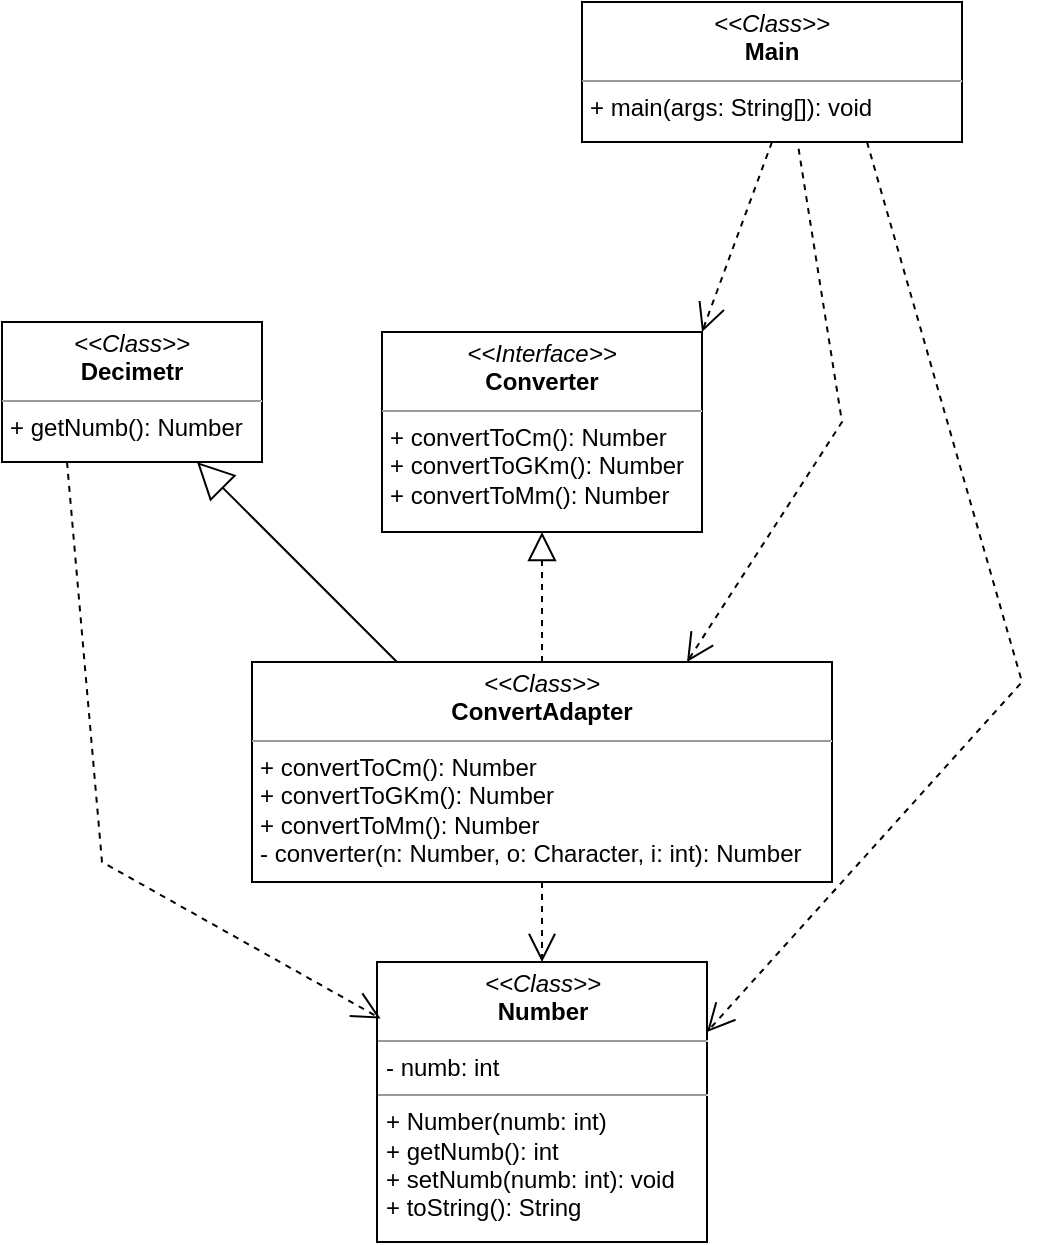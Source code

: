 <mxfile version="22.1.22" type="embed">
  <diagram name="Page-1" id="c4acf3e9-155e-7222-9cf6-157b1a14988f">
    <mxGraphModel dx="699" dy="417" grid="1" gridSize="10" guides="1" tooltips="1" connect="1" arrows="1" fold="1" page="1" pageScale="1" pageWidth="850" pageHeight="1100" background="none" math="0" shadow="0">
      <root>
        <mxCell id="0" />
        <mxCell id="1" parent="0" />
        <mxCell id="ODsbnVd8StHhgChr9COE-1" value="&lt;p style=&quot;margin:0px;margin-top:4px;text-align:center;&quot;&gt;&lt;i&gt;&amp;lt;&amp;lt;Class&amp;gt;&amp;gt;&lt;/i&gt;&lt;br&gt;&lt;b&gt;Main&lt;/b&gt;&lt;/p&gt;&lt;hr size=&quot;1&quot;&gt;&lt;p style=&quot;margin:0px;margin-left:4px;&quot;&gt;+ main(args: String[]): void&lt;/p&gt;" style="verticalAlign=top;align=left;overflow=fill;fontSize=12;fontFamily=Helvetica;html=1;rounded=0;shadow=0;comic=0;labelBackgroundColor=none;strokeWidth=1" parent="1" vertex="1">
          <mxGeometry x="530" y="40" width="190" height="70" as="geometry" />
        </mxCell>
        <mxCell id="ODsbnVd8StHhgChr9COE-2" value="&lt;p style=&quot;margin:0px;margin-top:4px;text-align:center;&quot;&gt;&lt;i&gt;&amp;lt;&amp;lt;Interface&amp;gt;&amp;gt;&lt;/i&gt;&lt;br&gt;&lt;b&gt;Converter&lt;/b&gt;&lt;br&gt;&lt;/p&gt;&lt;hr size=&quot;1&quot;&gt;&lt;p style=&quot;margin:0px;margin-left:4px;&quot;&gt;+ convertToCm(): Number&lt;/p&gt;&lt;p style=&quot;margin:0px;margin-left:4px;&quot;&gt;+ convertToGKm(): Number&lt;/p&gt;&lt;p style=&quot;margin:0px;margin-left:4px;&quot;&gt;+ convertToMm(): Number&lt;/p&gt;" style="verticalAlign=top;align=left;overflow=fill;fontSize=12;fontFamily=Helvetica;html=1;rounded=0;shadow=0;comic=0;labelBackgroundColor=none;strokeWidth=1" parent="1" vertex="1">
          <mxGeometry x="430" y="205" width="160" height="100" as="geometry" />
        </mxCell>
        <mxCell id="ODsbnVd8StHhgChr9COE-9" value="&lt;p style=&quot;margin:0px;margin-top:4px;text-align:center;&quot;&gt;&lt;i&gt;&amp;lt;&amp;lt;Class&amp;gt;&amp;gt;&lt;/i&gt;&lt;br&gt;&lt;b&gt;ConvertAdapter&lt;/b&gt;&lt;br&gt;&lt;/p&gt;&lt;hr size=&quot;1&quot;&gt;&lt;p style=&quot;margin:0px;margin-left:4px;&quot;&gt;+ convertToCm(): Number&lt;/p&gt;&lt;p style=&quot;margin:0px;margin-left:4px;&quot;&gt;+ convertToGKm(): Number&lt;/p&gt;&lt;p style=&quot;margin:0px;margin-left:4px;&quot;&gt;+ convertToMm(): Number&lt;/p&gt;&lt;p style=&quot;margin:0px;margin-left:4px;&quot;&gt;- converter(n: Number, o: Character, i: int): Number&lt;/p&gt;" style="verticalAlign=top;align=left;overflow=fill;fontSize=12;fontFamily=Helvetica;html=1;rounded=0;shadow=0;comic=0;labelBackgroundColor=none;strokeWidth=1" parent="1" vertex="1">
          <mxGeometry x="365" y="370" width="290" height="110" as="geometry" />
        </mxCell>
        <mxCell id="ODsbnVd8StHhgChr9COE-10" value="&lt;p style=&quot;margin:0px;margin-top:4px;text-align:center;&quot;&gt;&lt;i&gt;&amp;lt;&amp;lt;Class&amp;gt;&amp;gt;&lt;/i&gt;&lt;br&gt;&lt;b&gt;Decimetr&lt;/b&gt;&lt;br&gt;&lt;/p&gt;&lt;hr size=&quot;1&quot;&gt;&lt;p style=&quot;margin:0px;margin-left:4px;&quot;&gt;+ getNumb(): Number&lt;br&gt;&lt;/p&gt;" style="verticalAlign=top;align=left;overflow=fill;fontSize=12;fontFamily=Helvetica;html=1;rounded=0;shadow=0;comic=0;labelBackgroundColor=none;strokeWidth=1" parent="1" vertex="1">
          <mxGeometry x="240" y="200" width="130" height="70" as="geometry" />
        </mxCell>
        <mxCell id="ODsbnVd8StHhgChr9COE-18" value="" style="endArrow=block;dashed=1;endFill=0;endSize=12;html=1;rounded=0;entryX=0.5;entryY=1;entryDx=0;entryDy=0;exitX=0.5;exitY=0;exitDx=0;exitDy=0;" parent="1" source="ODsbnVd8StHhgChr9COE-9" target="ODsbnVd8StHhgChr9COE-2" edge="1">
          <mxGeometry width="160" relative="1" as="geometry">
            <mxPoint x="230" y="230" as="sourcePoint" />
            <mxPoint x="390" y="230" as="targetPoint" />
          </mxGeometry>
        </mxCell>
        <mxCell id="ODsbnVd8StHhgChr9COE-20" value="" style="endArrow=open;endSize=12;dashed=1;html=1;rounded=0;exitX=0.5;exitY=1;exitDx=0;exitDy=0;entryX=0.5;entryY=0;entryDx=0;entryDy=0;" parent="1" source="ODsbnVd8StHhgChr9COE-9" target="5" edge="1">
          <mxGeometry x="0.429" y="75" width="160" relative="1" as="geometry">
            <mxPoint x="415" y="260" as="sourcePoint" />
            <mxPoint x="415" y="330" as="targetPoint" />
            <mxPoint as="offset" />
          </mxGeometry>
        </mxCell>
        <mxCell id="2" value="" style="endArrow=open;endSize=12;dashed=1;html=1;rounded=0;exitX=0.5;exitY=1;exitDx=0;exitDy=0;entryX=1;entryY=0;entryDx=0;entryDy=0;" edge="1" parent="1" source="ODsbnVd8StHhgChr9COE-1" target="ODsbnVd8StHhgChr9COE-2">
          <mxGeometry width="160" relative="1" as="geometry">
            <mxPoint x="735" y="130" as="sourcePoint" />
            <mxPoint x="278" y="210" as="targetPoint" />
          </mxGeometry>
        </mxCell>
        <mxCell id="3" value="" style="endArrow=open;endSize=12;dashed=1;html=1;rounded=0;exitX=0.57;exitY=1.048;exitDx=0;exitDy=0;entryX=0.75;entryY=0;entryDx=0;entryDy=0;exitPerimeter=0;" edge="1" parent="1" source="ODsbnVd8StHhgChr9COE-1" target="ODsbnVd8StHhgChr9COE-9">
          <mxGeometry width="160" relative="1" as="geometry">
            <mxPoint x="683" y="120" as="sourcePoint" />
            <mxPoint x="580" y="230" as="targetPoint" />
            <Array as="points">
              <mxPoint x="660" y="250" />
            </Array>
          </mxGeometry>
        </mxCell>
        <mxCell id="5" value="&lt;p style=&quot;margin:0px;margin-top:4px;text-align:center;&quot;&gt;&lt;i&gt;&amp;lt;&amp;lt;Class&amp;gt;&amp;gt;&lt;/i&gt;&lt;br&gt;&lt;b&gt;Number&lt;/b&gt;&lt;br&gt;&lt;/p&gt;&lt;hr size=&quot;1&quot;&gt;&lt;p style=&quot;margin:0px;margin-left:4px;&quot;&gt;- numb: int&lt;br&gt;&lt;/p&gt;&lt;hr size=&quot;1&quot;&gt;&lt;p style=&quot;margin:0px;margin-left:4px;&quot;&gt;+ Number(numb: int)&lt;/p&gt;&lt;p style=&quot;margin:0px;margin-left:4px;&quot;&gt;+ getNumb(): int&lt;/p&gt;&lt;p style=&quot;margin:0px;margin-left:4px;&quot;&gt;+ setNumb(numb: int): void&lt;/p&gt;&lt;p style=&quot;margin:0px;margin-left:4px;&quot;&gt;+ toString(): String&lt;/p&gt;" style="verticalAlign=top;align=left;overflow=fill;fontSize=12;fontFamily=Helvetica;html=1;rounded=0;shadow=0;comic=0;labelBackgroundColor=none;strokeWidth=1" vertex="1" parent="1">
          <mxGeometry x="427.5" y="520" width="165" height="140" as="geometry" />
        </mxCell>
        <mxCell id="7" value="" style="endArrow=block;endSize=16;endFill=0;html=1;rounded=0;entryX=0.75;entryY=1;entryDx=0;entryDy=0;exitX=0.25;exitY=0;exitDx=0;exitDy=0;" edge="1" parent="1" source="ODsbnVd8StHhgChr9COE-9" target="ODsbnVd8StHhgChr9COE-10">
          <mxGeometry width="160" relative="1" as="geometry">
            <mxPoint x="450" y="410" as="sourcePoint" />
            <mxPoint x="610" y="410" as="targetPoint" />
          </mxGeometry>
        </mxCell>
        <mxCell id="9" value="" style="endArrow=open;endSize=12;dashed=1;html=1;rounded=0;exitX=0.25;exitY=1;exitDx=0;exitDy=0;entryX=0.011;entryY=0.202;entryDx=0;entryDy=0;entryPerimeter=0;" edge="1" parent="1" source="ODsbnVd8StHhgChr9COE-10" target="5">
          <mxGeometry x="0.429" y="75" width="160" relative="1" as="geometry">
            <mxPoint x="520" y="490" as="sourcePoint" />
            <mxPoint x="520" y="530" as="targetPoint" />
            <mxPoint as="offset" />
            <Array as="points">
              <mxPoint x="290" y="470" />
            </Array>
          </mxGeometry>
        </mxCell>
        <mxCell id="10" value="" style="endArrow=open;endSize=12;dashed=1;html=1;rounded=0;entryX=1;entryY=0.25;entryDx=0;entryDy=0;exitX=0.75;exitY=1;exitDx=0;exitDy=0;" edge="1" parent="1" source="ODsbnVd8StHhgChr9COE-1" target="5">
          <mxGeometry x="0.429" y="75" width="160" relative="1" as="geometry">
            <mxPoint x="720" y="210" as="sourcePoint" />
            <mxPoint x="520" y="530" as="targetPoint" />
            <mxPoint as="offset" />
            <Array as="points">
              <mxPoint x="750" y="380" />
            </Array>
          </mxGeometry>
        </mxCell>
      </root>
    </mxGraphModel>
  </diagram>
</mxfile>
